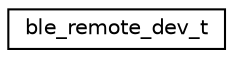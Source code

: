 digraph "Graphical Class Hierarchy"
{
  edge [fontname="Helvetica",fontsize="10",labelfontname="Helvetica",labelfontsize="10"];
  node [fontname="Helvetica",fontsize="10",shape=record];
  rankdir="LR";
  Node1 [label="ble_remote_dev_t",height=0.2,width=0.4,color="black", fillcolor="white", style="filled",URL="$structble__remote__dev__t.html",tooltip="Remote device connection properties. "];
}
